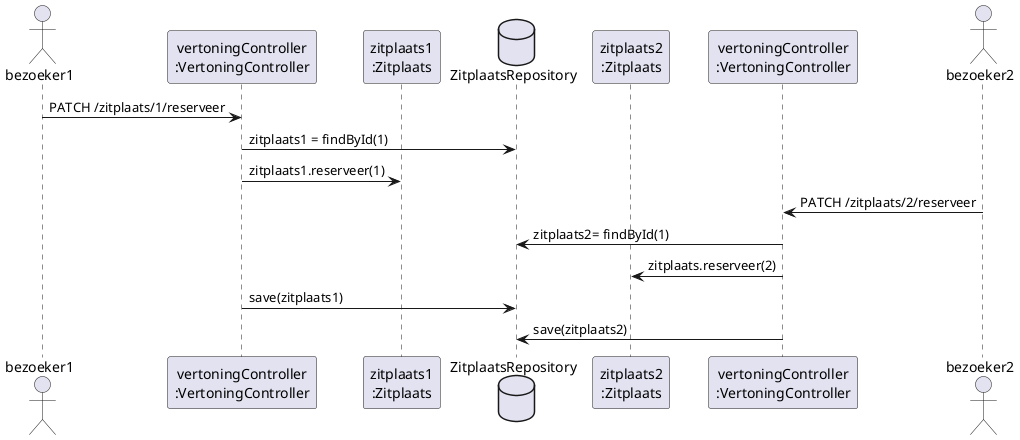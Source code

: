 @startuml

actor bezoeker1

participant "vertoningController\n:VertoningController" as vc1
participant "zitplaats1\n:Zitplaats" as v1
database ZitplaatsRepository
participant "zitplaats2\n:Zitplaats" as v2
participant "vertoningController\n:VertoningController" as vc2

actor bezoeker2

bezoeker1 -> vc1: PATCH /zitplaats/1/reserveer

vc1 -> ZitplaatsRepository: zitplaats1 = findById(1)
vc1 -> v1: zitplaats1.reserveer(1)

bezoeker2 -> vc2: PATCH /zitplaats/2/reserveer

vc2 -> ZitplaatsRepository: zitplaats2= findById(1)
vc2 -> v2: zitplaats.reserveer(2)

vc1 -> ZitplaatsRepository: save(zitplaats1)

vc2 -> ZitplaatsRepository: save(zitplaats2)

'note over ZitplaatsRepository, vc2


@enduml